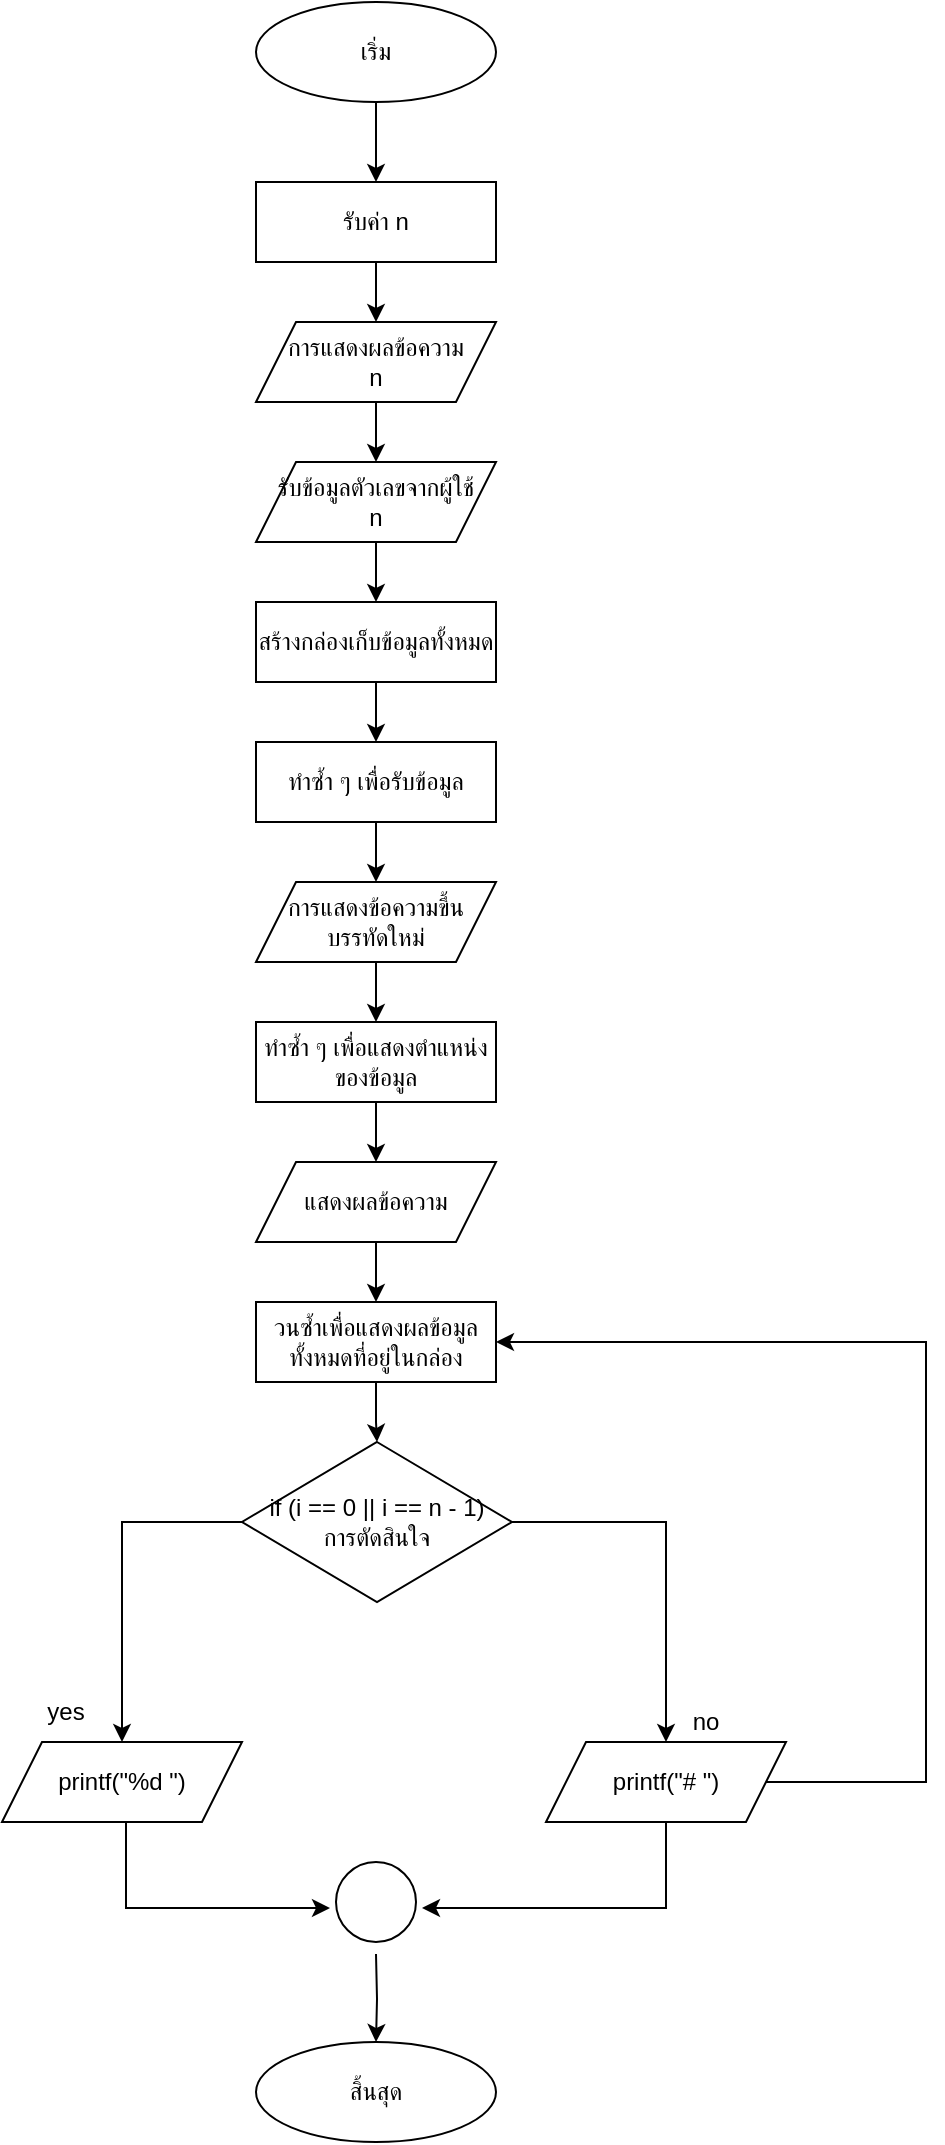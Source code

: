 <mxfile version="28.2.0">
  <diagram name="Page-1" id="fRlSAfIAeB5w97w3QQPI">
    <mxGraphModel dx="1423" dy="624" grid="1" gridSize="10" guides="1" tooltips="1" connect="1" arrows="1" fold="1" page="1" pageScale="1" pageWidth="850" pageHeight="1100" math="0" shadow="0">
      <root>
        <mxCell id="0" />
        <mxCell id="1" parent="0" />
        <mxCell id="QBiXnB1Uu2VvRF2_7HW8-3" style="edgeStyle=orthogonalEdgeStyle;rounded=0;orthogonalLoop=1;jettySize=auto;html=1;entryX=0.5;entryY=0;entryDx=0;entryDy=0;" edge="1" parent="1" source="QBiXnB1Uu2VvRF2_7HW8-1">
          <mxGeometry relative="1" as="geometry">
            <mxPoint x="425" y="130" as="targetPoint" />
          </mxGeometry>
        </mxCell>
        <mxCell id="QBiXnB1Uu2VvRF2_7HW8-1" value="เริ่ม" style="ellipse;whiteSpace=wrap;html=1;" vertex="1" parent="1">
          <mxGeometry x="365" y="40" width="120" height="50" as="geometry" />
        </mxCell>
        <mxCell id="QBiXnB1Uu2VvRF2_7HW8-28" value="สิ้นสุด" style="ellipse;whiteSpace=wrap;html=1;" vertex="1" parent="1">
          <mxGeometry x="365" y="1060" width="120" height="50" as="geometry" />
        </mxCell>
        <mxCell id="QBiXnB1Uu2VvRF2_7HW8-36" style="edgeStyle=orthogonalEdgeStyle;rounded=0;orthogonalLoop=1;jettySize=auto;html=1;entryX=0.5;entryY=0;entryDx=0;entryDy=0;" edge="1" parent="1" source="QBiXnB1Uu2VvRF2_7HW8-34" target="QBiXnB1Uu2VvRF2_7HW8-35">
          <mxGeometry relative="1" as="geometry" />
        </mxCell>
        <mxCell id="QBiXnB1Uu2VvRF2_7HW8-34" value="รับค่า n" style="rounded=0;whiteSpace=wrap;html=1;" vertex="1" parent="1">
          <mxGeometry x="365" y="130" width="120" height="40" as="geometry" />
        </mxCell>
        <mxCell id="QBiXnB1Uu2VvRF2_7HW8-38" style="edgeStyle=orthogonalEdgeStyle;rounded=0;orthogonalLoop=1;jettySize=auto;html=1;entryX=0.5;entryY=0;entryDx=0;entryDy=0;" edge="1" parent="1" source="QBiXnB1Uu2VvRF2_7HW8-35" target="QBiXnB1Uu2VvRF2_7HW8-37">
          <mxGeometry relative="1" as="geometry" />
        </mxCell>
        <mxCell id="QBiXnB1Uu2VvRF2_7HW8-35" value="การแสดงผลข้อความ&lt;div&gt;n&lt;/div&gt;" style="shape=parallelogram;perimeter=parallelogramPerimeter;whiteSpace=wrap;html=1;fixedSize=1;" vertex="1" parent="1">
          <mxGeometry x="365" y="200" width="120" height="40" as="geometry" />
        </mxCell>
        <mxCell id="QBiXnB1Uu2VvRF2_7HW8-40" style="edgeStyle=orthogonalEdgeStyle;rounded=0;orthogonalLoop=1;jettySize=auto;html=1;entryX=0.5;entryY=0;entryDx=0;entryDy=0;" edge="1" parent="1" source="QBiXnB1Uu2VvRF2_7HW8-37" target="QBiXnB1Uu2VvRF2_7HW8-39">
          <mxGeometry relative="1" as="geometry" />
        </mxCell>
        <mxCell id="QBiXnB1Uu2VvRF2_7HW8-37" value="รับข้อมูลตัวเลขจากผู้ใช้&lt;div&gt;n&lt;/div&gt;" style="shape=parallelogram;perimeter=parallelogramPerimeter;whiteSpace=wrap;html=1;fixedSize=1;" vertex="1" parent="1">
          <mxGeometry x="365" y="270" width="120" height="40" as="geometry" />
        </mxCell>
        <mxCell id="QBiXnB1Uu2VvRF2_7HW8-51" style="edgeStyle=orthogonalEdgeStyle;rounded=0;orthogonalLoop=1;jettySize=auto;html=1;entryX=0.5;entryY=0;entryDx=0;entryDy=0;" edge="1" parent="1" source="QBiXnB1Uu2VvRF2_7HW8-39" target="QBiXnB1Uu2VvRF2_7HW8-45">
          <mxGeometry relative="1" as="geometry" />
        </mxCell>
        <mxCell id="QBiXnB1Uu2VvRF2_7HW8-39" value="สร้างกล่องเก็บข้อมูลทั้งหมด" style="rounded=0;whiteSpace=wrap;html=1;" vertex="1" parent="1">
          <mxGeometry x="365" y="340" width="120" height="40" as="geometry" />
        </mxCell>
        <mxCell id="QBiXnB1Uu2VvRF2_7HW8-53" style="edgeStyle=orthogonalEdgeStyle;rounded=0;orthogonalLoop=1;jettySize=auto;html=1;entryX=0.5;entryY=0;entryDx=0;entryDy=0;" edge="1" parent="1" source="QBiXnB1Uu2VvRF2_7HW8-45" target="QBiXnB1Uu2VvRF2_7HW8-46">
          <mxGeometry relative="1" as="geometry" />
        </mxCell>
        <mxCell id="QBiXnB1Uu2VvRF2_7HW8-45" value="ทำซ้ำ ๆ เพื่อรับข้อมูล" style="rounded=0;whiteSpace=wrap;html=1;" vertex="1" parent="1">
          <mxGeometry x="365" y="410" width="120" height="40" as="geometry" />
        </mxCell>
        <mxCell id="QBiXnB1Uu2VvRF2_7HW8-54" style="edgeStyle=orthogonalEdgeStyle;rounded=0;orthogonalLoop=1;jettySize=auto;html=1;entryX=0.5;entryY=0;entryDx=0;entryDy=0;" edge="1" parent="1" source="QBiXnB1Uu2VvRF2_7HW8-46" target="QBiXnB1Uu2VvRF2_7HW8-47">
          <mxGeometry relative="1" as="geometry" />
        </mxCell>
        <mxCell id="QBiXnB1Uu2VvRF2_7HW8-46" value="การแสดงข้อความขึ้นบรรทัดใหม่" style="shape=parallelogram;perimeter=parallelogramPerimeter;whiteSpace=wrap;html=1;fixedSize=1;" vertex="1" parent="1">
          <mxGeometry x="365" y="480" width="120" height="40" as="geometry" />
        </mxCell>
        <mxCell id="QBiXnB1Uu2VvRF2_7HW8-56" style="edgeStyle=orthogonalEdgeStyle;rounded=0;orthogonalLoop=1;jettySize=auto;html=1;entryX=0.5;entryY=0;entryDx=0;entryDy=0;" edge="1" parent="1" source="QBiXnB1Uu2VvRF2_7HW8-47" target="QBiXnB1Uu2VvRF2_7HW8-48">
          <mxGeometry relative="1" as="geometry" />
        </mxCell>
        <mxCell id="QBiXnB1Uu2VvRF2_7HW8-47" value="ทำซ้ำ ๆ เพื่อแสดงตำแหน่งของข้อมูล" style="rounded=0;whiteSpace=wrap;html=1;" vertex="1" parent="1">
          <mxGeometry x="365" y="550" width="120" height="40" as="geometry" />
        </mxCell>
        <mxCell id="QBiXnB1Uu2VvRF2_7HW8-57" style="edgeStyle=orthogonalEdgeStyle;rounded=0;orthogonalLoop=1;jettySize=auto;html=1;" edge="1" parent="1" source="QBiXnB1Uu2VvRF2_7HW8-48" target="QBiXnB1Uu2VvRF2_7HW8-49">
          <mxGeometry relative="1" as="geometry" />
        </mxCell>
        <mxCell id="QBiXnB1Uu2VvRF2_7HW8-48" value="แสดงผลข้อความ" style="shape=parallelogram;perimeter=parallelogramPerimeter;whiteSpace=wrap;html=1;fixedSize=1;" vertex="1" parent="1">
          <mxGeometry x="365" y="620" width="120" height="40" as="geometry" />
        </mxCell>
        <mxCell id="QBiXnB1Uu2VvRF2_7HW8-58" style="edgeStyle=orthogonalEdgeStyle;rounded=0;orthogonalLoop=1;jettySize=auto;html=1;entryX=0.5;entryY=0;entryDx=0;entryDy=0;" edge="1" parent="1" source="QBiXnB1Uu2VvRF2_7HW8-49" target="QBiXnB1Uu2VvRF2_7HW8-50">
          <mxGeometry relative="1" as="geometry" />
        </mxCell>
        <mxCell id="QBiXnB1Uu2VvRF2_7HW8-49" value="วนซ้ำเพื่อแสดงผลข้อมูลทั้งหมดที่อยู่ในกล่อง" style="rounded=0;whiteSpace=wrap;html=1;" vertex="1" parent="1">
          <mxGeometry x="365" y="690" width="120" height="40" as="geometry" />
        </mxCell>
        <mxCell id="QBiXnB1Uu2VvRF2_7HW8-61" style="edgeStyle=orthogonalEdgeStyle;rounded=0;orthogonalLoop=1;jettySize=auto;html=1;entryX=0.5;entryY=0;entryDx=0;entryDy=0;" edge="1" parent="1" source="QBiXnB1Uu2VvRF2_7HW8-50" target="QBiXnB1Uu2VvRF2_7HW8-59">
          <mxGeometry relative="1" as="geometry">
            <Array as="points">
              <mxPoint x="298" y="800" />
            </Array>
          </mxGeometry>
        </mxCell>
        <mxCell id="QBiXnB1Uu2VvRF2_7HW8-62" style="edgeStyle=orthogonalEdgeStyle;rounded=0;orthogonalLoop=1;jettySize=auto;html=1;entryX=0.5;entryY=0;entryDx=0;entryDy=0;" edge="1" parent="1" source="QBiXnB1Uu2VvRF2_7HW8-50" target="QBiXnB1Uu2VvRF2_7HW8-60">
          <mxGeometry relative="1" as="geometry" />
        </mxCell>
        <mxCell id="QBiXnB1Uu2VvRF2_7HW8-50" value="if (i == 0 || i == n - 1)&lt;div&gt;การตัดสินใจ&lt;/div&gt;" style="rhombus;whiteSpace=wrap;html=1;" vertex="1" parent="1">
          <mxGeometry x="358" y="760" width="135" height="80" as="geometry" />
        </mxCell>
        <mxCell id="QBiXnB1Uu2VvRF2_7HW8-64" style="edgeStyle=orthogonalEdgeStyle;rounded=0;orthogonalLoop=1;jettySize=auto;html=1;entryX=0;entryY=0.5;entryDx=0;entryDy=0;" edge="1" parent="1" source="QBiXnB1Uu2VvRF2_7HW8-59">
          <mxGeometry relative="1" as="geometry">
            <mxPoint x="402.0" y="993" as="targetPoint" />
            <Array as="points">
              <mxPoint x="300" y="993" />
            </Array>
          </mxGeometry>
        </mxCell>
        <mxCell id="QBiXnB1Uu2VvRF2_7HW8-59" value="printf(&quot;%d &quot;)" style="shape=parallelogram;perimeter=parallelogramPerimeter;whiteSpace=wrap;html=1;fixedSize=1;" vertex="1" parent="1">
          <mxGeometry x="238" y="910" width="120" height="40" as="geometry" />
        </mxCell>
        <mxCell id="QBiXnB1Uu2VvRF2_7HW8-65" style="edgeStyle=orthogonalEdgeStyle;rounded=0;orthogonalLoop=1;jettySize=auto;html=1;entryX=1;entryY=0.5;entryDx=0;entryDy=0;" edge="1" parent="1" source="QBiXnB1Uu2VvRF2_7HW8-60">
          <mxGeometry relative="1" as="geometry">
            <mxPoint x="448.0" y="993" as="targetPoint" />
            <Array as="points">
              <mxPoint x="570" y="993" />
            </Array>
          </mxGeometry>
        </mxCell>
        <mxCell id="QBiXnB1Uu2VvRF2_7HW8-76" style="edgeStyle=orthogonalEdgeStyle;rounded=0;orthogonalLoop=1;jettySize=auto;html=1;entryX=1;entryY=0.5;entryDx=0;entryDy=0;" edge="1" parent="1" source="QBiXnB1Uu2VvRF2_7HW8-60" target="QBiXnB1Uu2VvRF2_7HW8-49">
          <mxGeometry relative="1" as="geometry">
            <Array as="points">
              <mxPoint x="700" y="930" />
              <mxPoint x="700" y="710" />
            </Array>
          </mxGeometry>
        </mxCell>
        <mxCell id="QBiXnB1Uu2VvRF2_7HW8-60" value="printf(&quot;#  &quot;)" style="shape=parallelogram;perimeter=parallelogramPerimeter;whiteSpace=wrap;html=1;fixedSize=1;" vertex="1" parent="1">
          <mxGeometry x="510" y="910" width="120" height="40" as="geometry" />
        </mxCell>
        <mxCell id="QBiXnB1Uu2VvRF2_7HW8-67" style="edgeStyle=orthogonalEdgeStyle;rounded=0;orthogonalLoop=1;jettySize=auto;html=1;exitX=0.5;exitY=1;exitDx=0;exitDy=0;entryX=0.5;entryY=0;entryDx=0;entryDy=0;" edge="1" parent="1" target="QBiXnB1Uu2VvRF2_7HW8-28">
          <mxGeometry relative="1" as="geometry">
            <mxPoint x="425" y="1016.0" as="sourcePoint" />
          </mxGeometry>
        </mxCell>
        <mxCell id="QBiXnB1Uu2VvRF2_7HW8-69" value="yes" style="text;html=1;align=center;verticalAlign=middle;whiteSpace=wrap;rounded=0;" vertex="1" parent="1">
          <mxGeometry x="240" y="880" width="60" height="30" as="geometry" />
        </mxCell>
        <mxCell id="QBiXnB1Uu2VvRF2_7HW8-70" value="no" style="text;html=1;align=center;verticalAlign=middle;whiteSpace=wrap;rounded=0;" vertex="1" parent="1">
          <mxGeometry x="560" y="890" width="60" height="20" as="geometry" />
        </mxCell>
        <mxCell id="QBiXnB1Uu2VvRF2_7HW8-72" value="" style="ellipse;whiteSpace=wrap;html=1;aspect=fixed;" vertex="1" parent="1">
          <mxGeometry x="405" y="970" width="40" height="40" as="geometry" />
        </mxCell>
      </root>
    </mxGraphModel>
  </diagram>
</mxfile>

